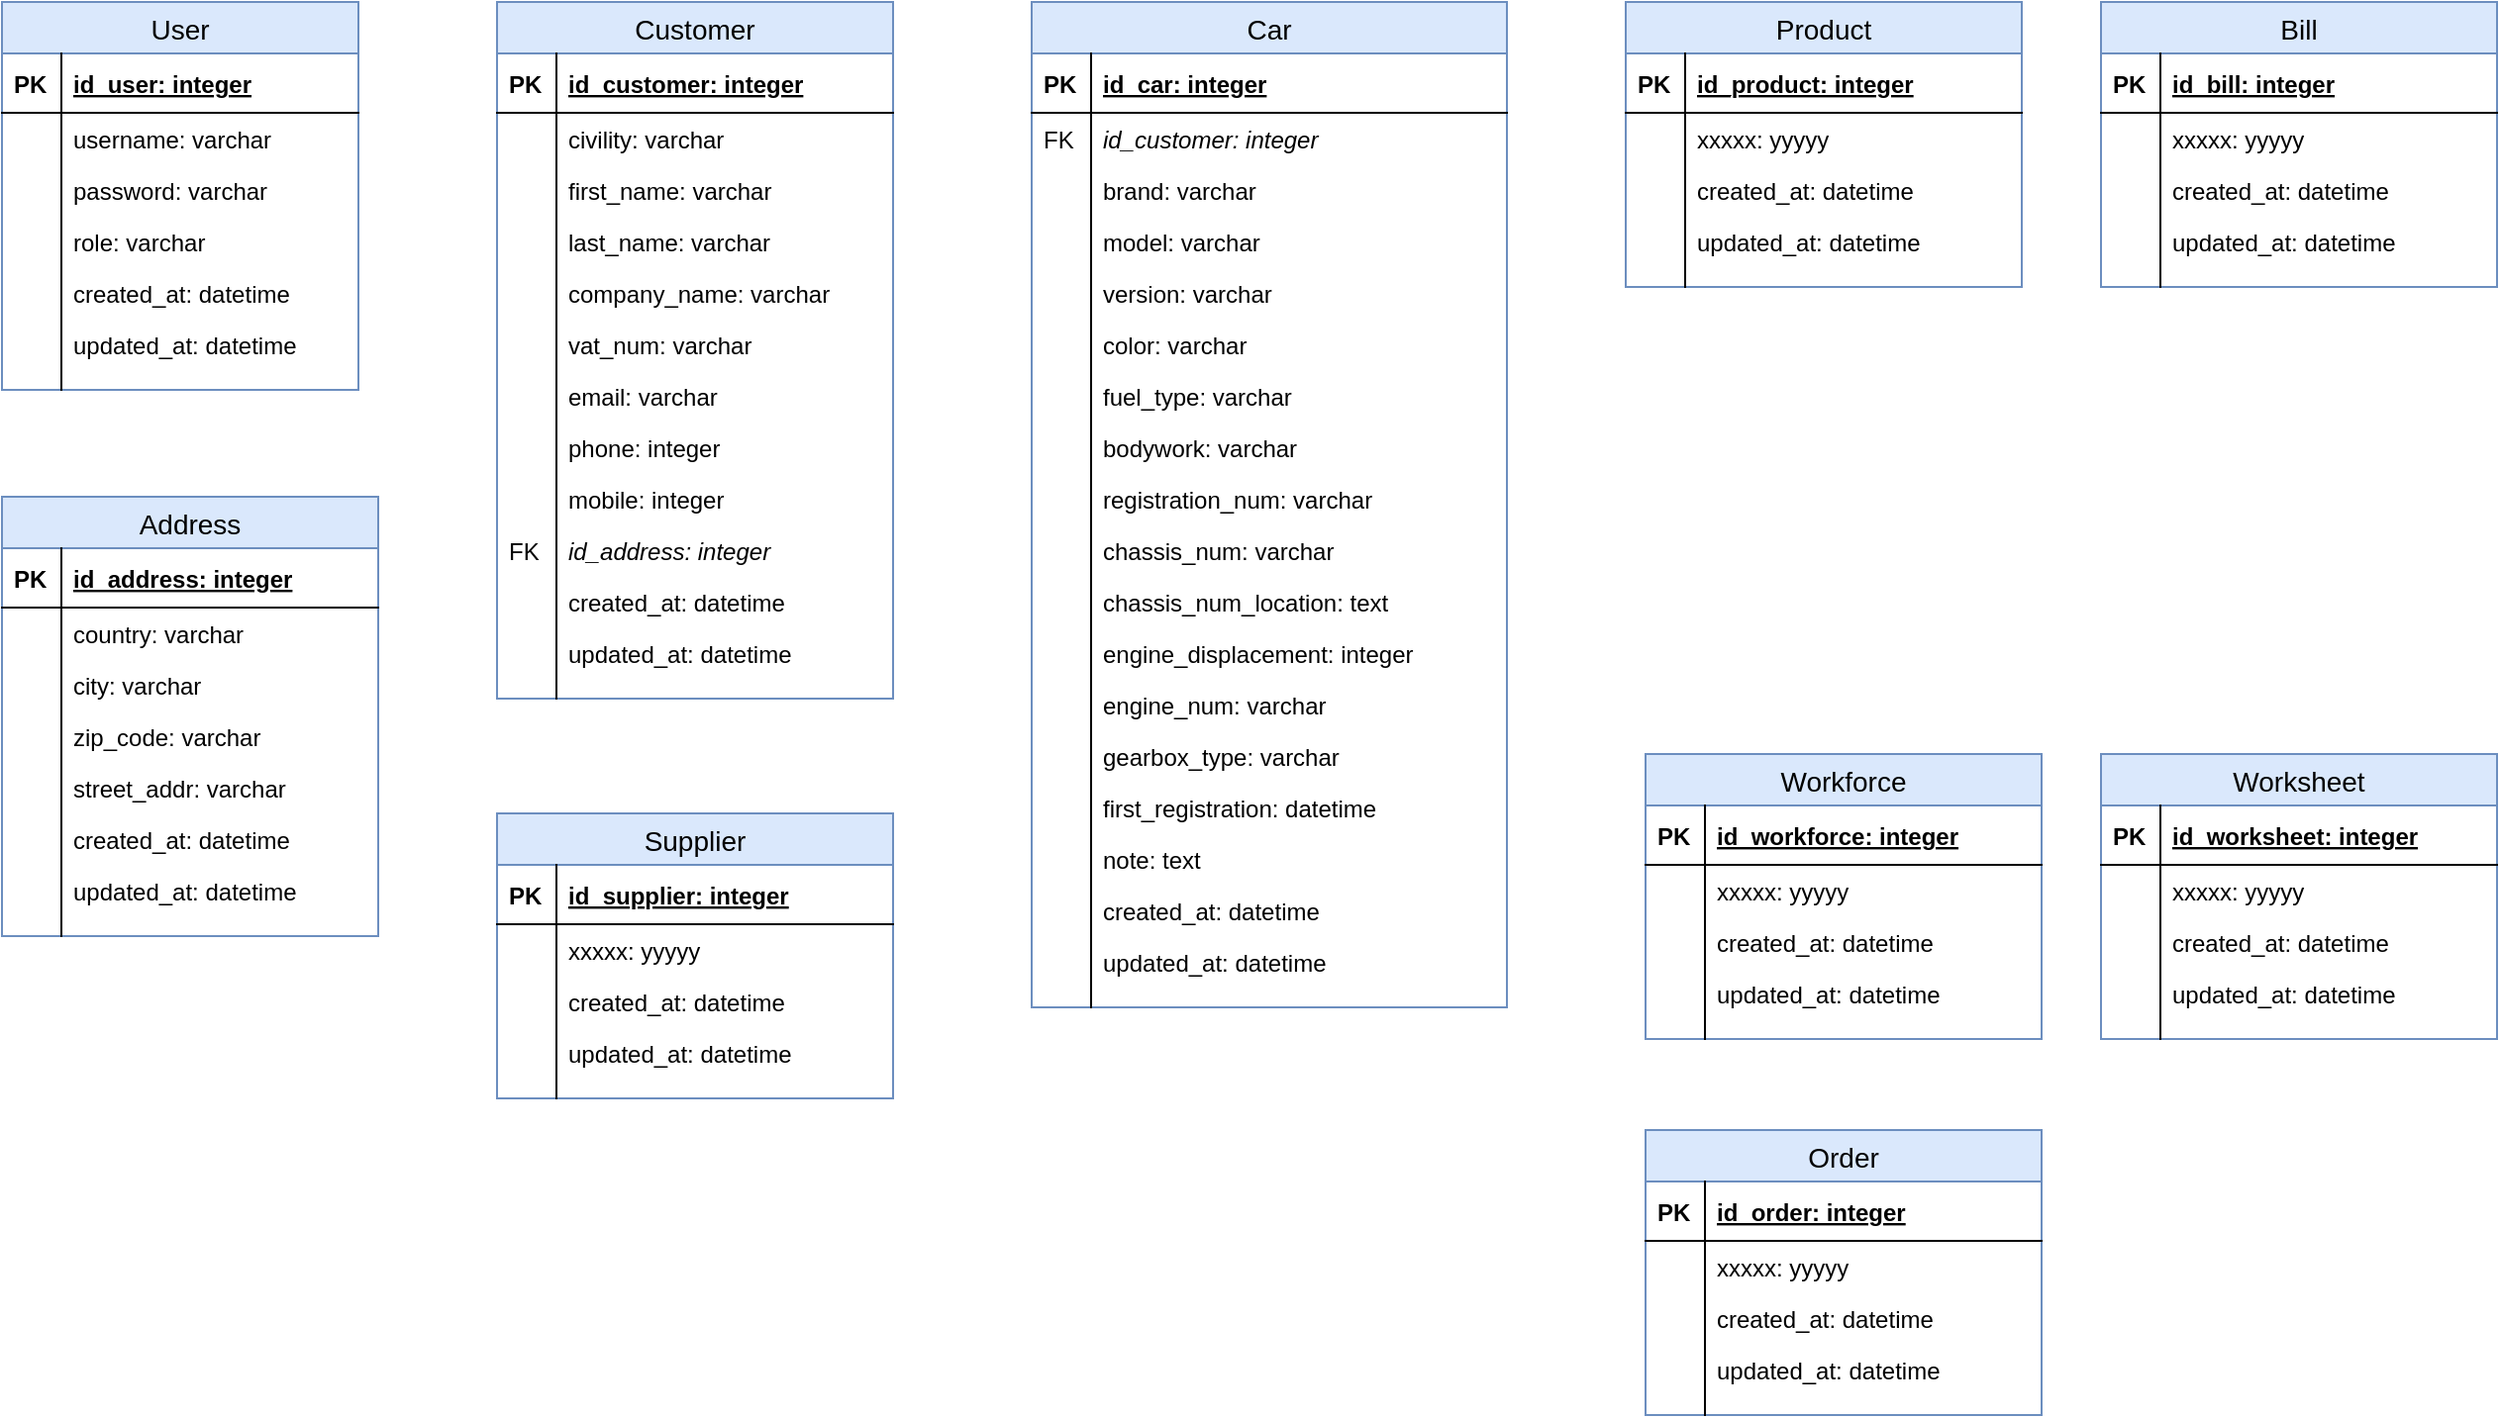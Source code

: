 <mxfile version="12.6.5" type="device"><diagram id="C5RBs43oDa-KdzZeNtuy" name="Page-1"><mxGraphModel dx="1329" dy="891" grid="1" gridSize="10" guides="1" tooltips="1" connect="1" arrows="1" fold="1" page="1" pageScale="1" pageWidth="827" pageHeight="1169" math="0" shadow="0"><root><mxCell id="WIyWlLk6GJQsqaUBKTNV-0"/><mxCell id="WIyWlLk6GJQsqaUBKTNV-1" parent="WIyWlLk6GJQsqaUBKTNV-0"/><mxCell id="vtjqNxWJ30boj7k84owY-35" value="User" style="swimlane;fontStyle=0;childLayout=stackLayout;horizontal=1;startSize=26;fillColor=#dae8fc;horizontalStack=0;resizeParent=1;resizeParentMax=0;resizeLast=0;collapsible=1;marginBottom=0;swimlaneFillColor=#ffffff;align=center;fontSize=14;html=0;strokeColor=#6c8ebf;" vertex="1" parent="WIyWlLk6GJQsqaUBKTNV-1"><mxGeometry x="30" y="40" width="180" height="196" as="geometry"/></mxCell><mxCell id="vtjqNxWJ30boj7k84owY-36" value="id_user: integer" style="shape=partialRectangle;top=0;left=0;right=0;bottom=1;align=left;verticalAlign=middle;fillColor=none;spacingLeft=34;spacingRight=4;overflow=hidden;rotatable=0;points=[[0,0.5],[1,0.5]];portConstraint=eastwest;dropTarget=0;fontStyle=5;fontSize=12;" vertex="1" parent="vtjqNxWJ30boj7k84owY-35"><mxGeometry y="26" width="180" height="30" as="geometry"/></mxCell><mxCell id="vtjqNxWJ30boj7k84owY-37" value="PK" style="shape=partialRectangle;top=0;left=0;bottom=0;fillColor=none;align=left;verticalAlign=middle;spacingLeft=4;spacingRight=4;overflow=hidden;rotatable=0;points=[];portConstraint=eastwest;part=1;fontSize=12;fontStyle=1" vertex="1" connectable="0" parent="vtjqNxWJ30boj7k84owY-36"><mxGeometry width="30" height="30" as="geometry"/></mxCell><mxCell id="vtjqNxWJ30boj7k84owY-38" value="username: varchar" style="shape=partialRectangle;top=0;left=0;right=0;bottom=0;align=left;verticalAlign=top;fillColor=none;spacingLeft=34;spacingRight=4;overflow=hidden;rotatable=0;points=[[0,0.5],[1,0.5]];portConstraint=eastwest;dropTarget=0;fontSize=12;" vertex="1" parent="vtjqNxWJ30boj7k84owY-35"><mxGeometry y="56" width="180" height="26" as="geometry"/></mxCell><mxCell id="vtjqNxWJ30boj7k84owY-39" value="" style="shape=partialRectangle;top=0;left=0;bottom=0;fillColor=none;align=left;verticalAlign=top;spacingLeft=4;spacingRight=4;overflow=hidden;rotatable=0;points=[];portConstraint=eastwest;part=1;fontSize=12;" vertex="1" connectable="0" parent="vtjqNxWJ30boj7k84owY-38"><mxGeometry width="30" height="26" as="geometry"/></mxCell><mxCell id="vtjqNxWJ30boj7k84owY-40" value="password: varchar" style="shape=partialRectangle;top=0;left=0;right=0;bottom=0;align=left;verticalAlign=top;fillColor=none;spacingLeft=34;spacingRight=4;overflow=hidden;rotatable=0;points=[[0,0.5],[1,0.5]];portConstraint=eastwest;dropTarget=0;fontSize=12;" vertex="1" parent="vtjqNxWJ30boj7k84owY-35"><mxGeometry y="82" width="180" height="26" as="geometry"/></mxCell><mxCell id="vtjqNxWJ30boj7k84owY-41" value="" style="shape=partialRectangle;top=0;left=0;bottom=0;fillColor=none;align=left;verticalAlign=top;spacingLeft=4;spacingRight=4;overflow=hidden;rotatable=0;points=[];portConstraint=eastwest;part=1;fontSize=12;" vertex="1" connectable="0" parent="vtjqNxWJ30boj7k84owY-40"><mxGeometry width="30" height="26" as="geometry"/></mxCell><mxCell id="vtjqNxWJ30boj7k84owY-69" value="role: varchar" style="shape=partialRectangle;top=0;left=0;right=0;bottom=0;align=left;verticalAlign=top;fillColor=none;spacingLeft=34;spacingRight=4;overflow=hidden;rotatable=0;points=[[0,0.5],[1,0.5]];portConstraint=eastwest;dropTarget=0;fontSize=12;" vertex="1" parent="vtjqNxWJ30boj7k84owY-35"><mxGeometry y="108" width="180" height="26" as="geometry"/></mxCell><mxCell id="vtjqNxWJ30boj7k84owY-70" value="" style="shape=partialRectangle;top=0;left=0;bottom=0;fillColor=none;align=left;verticalAlign=top;spacingLeft=4;spacingRight=4;overflow=hidden;rotatable=0;points=[];portConstraint=eastwest;part=1;fontSize=12;" vertex="1" connectable="0" parent="vtjqNxWJ30boj7k84owY-69"><mxGeometry width="30" height="26" as="geometry"/></mxCell><mxCell id="vtjqNxWJ30boj7k84owY-65" value="created_at: datetime" style="shape=partialRectangle;top=0;left=0;right=0;bottom=0;align=left;verticalAlign=top;fillColor=none;spacingLeft=34;spacingRight=4;overflow=hidden;rotatable=0;points=[[0,0.5],[1,0.5]];portConstraint=eastwest;dropTarget=0;fontSize=12;" vertex="1" parent="vtjqNxWJ30boj7k84owY-35"><mxGeometry y="134" width="180" height="26" as="geometry"/></mxCell><mxCell id="vtjqNxWJ30boj7k84owY-66" value="" style="shape=partialRectangle;top=0;left=0;bottom=0;fillColor=none;align=left;verticalAlign=top;spacingLeft=4;spacingRight=4;overflow=hidden;rotatable=0;points=[];portConstraint=eastwest;part=1;fontSize=12;" vertex="1" connectable="0" parent="vtjqNxWJ30boj7k84owY-65"><mxGeometry width="30" height="26" as="geometry"/></mxCell><mxCell id="vtjqNxWJ30boj7k84owY-67" value="updated_at: datetime" style="shape=partialRectangle;top=0;left=0;right=0;bottom=0;align=left;verticalAlign=top;fillColor=none;spacingLeft=34;spacingRight=4;overflow=hidden;rotatable=0;points=[[0,0.5],[1,0.5]];portConstraint=eastwest;dropTarget=0;fontSize=12;" vertex="1" parent="vtjqNxWJ30boj7k84owY-35"><mxGeometry y="160" width="180" height="26" as="geometry"/></mxCell><mxCell id="vtjqNxWJ30boj7k84owY-68" value="" style="shape=partialRectangle;top=0;left=0;bottom=0;fillColor=none;align=left;verticalAlign=top;spacingLeft=4;spacingRight=4;overflow=hidden;rotatable=0;points=[];portConstraint=eastwest;part=1;fontSize=12;" vertex="1" connectable="0" parent="vtjqNxWJ30boj7k84owY-67"><mxGeometry width="30" height="26" as="geometry"/></mxCell><mxCell id="vtjqNxWJ30boj7k84owY-44" value="" style="shape=partialRectangle;top=0;left=0;right=0;bottom=0;align=left;verticalAlign=top;fillColor=none;spacingLeft=34;spacingRight=4;overflow=hidden;rotatable=0;points=[[0,0.5],[1,0.5]];portConstraint=eastwest;dropTarget=0;fontSize=12;" vertex="1" parent="vtjqNxWJ30boj7k84owY-35"><mxGeometry y="186" width="180" height="10" as="geometry"/></mxCell><mxCell id="vtjqNxWJ30boj7k84owY-45" value="" style="shape=partialRectangle;top=0;left=0;bottom=0;fillColor=none;align=left;verticalAlign=top;spacingLeft=4;spacingRight=4;overflow=hidden;rotatable=0;points=[];portConstraint=eastwest;part=1;fontSize=12;" vertex="1" connectable="0" parent="vtjqNxWJ30boj7k84owY-44"><mxGeometry width="30" height="10" as="geometry"/></mxCell><mxCell id="vtjqNxWJ30boj7k84owY-72" value="Car" style="swimlane;fontStyle=0;childLayout=stackLayout;horizontal=1;startSize=26;fillColor=#dae8fc;horizontalStack=0;resizeParent=1;resizeParentMax=0;resizeLast=0;collapsible=1;marginBottom=0;swimlaneFillColor=#ffffff;align=center;fontSize=14;html=0;strokeColor=#6c8ebf;" vertex="1" parent="WIyWlLk6GJQsqaUBKTNV-1"><mxGeometry x="550" y="40" width="240" height="508" as="geometry"/></mxCell><mxCell id="vtjqNxWJ30boj7k84owY-73" value="id_car: integer" style="shape=partialRectangle;top=0;left=0;right=0;bottom=1;align=left;verticalAlign=middle;fillColor=none;spacingLeft=34;spacingRight=4;overflow=hidden;rotatable=0;points=[[0,0.5],[1,0.5]];portConstraint=eastwest;dropTarget=0;fontStyle=5;fontSize=12;" vertex="1" parent="vtjqNxWJ30boj7k84owY-72"><mxGeometry y="26" width="240" height="30" as="geometry"/></mxCell><mxCell id="vtjqNxWJ30boj7k84owY-74" value="PK" style="shape=partialRectangle;top=0;left=0;bottom=0;fillColor=none;align=left;verticalAlign=middle;spacingLeft=4;spacingRight=4;overflow=hidden;rotatable=0;points=[];portConstraint=eastwest;part=1;fontSize=12;fontStyle=1" vertex="1" connectable="0" parent="vtjqNxWJ30boj7k84owY-73"><mxGeometry width="30" height="30" as="geometry"/></mxCell><mxCell id="vtjqNxWJ30boj7k84owY-75" value="id_customer: integer" style="shape=partialRectangle;top=0;left=0;right=0;bottom=0;align=left;verticalAlign=top;fillColor=none;spacingLeft=34;spacingRight=4;overflow=hidden;rotatable=0;points=[[0,0.5],[1,0.5]];portConstraint=eastwest;dropTarget=0;fontSize=12;fontStyle=2" vertex="1" parent="vtjqNxWJ30boj7k84owY-72"><mxGeometry y="56" width="240" height="26" as="geometry"/></mxCell><mxCell id="vtjqNxWJ30boj7k84owY-76" value="FK" style="shape=partialRectangle;top=0;left=0;bottom=0;fillColor=none;align=left;verticalAlign=top;spacingLeft=4;spacingRight=4;overflow=hidden;rotatable=0;points=[];portConstraint=eastwest;part=1;fontSize=12;fontStyle=0" vertex="1" connectable="0" parent="vtjqNxWJ30boj7k84owY-75"><mxGeometry width="30" height="26" as="geometry"/></mxCell><mxCell id="vtjqNxWJ30boj7k84owY-79" value="brand: varchar" style="shape=partialRectangle;top=0;left=0;right=0;bottom=0;align=left;verticalAlign=top;fillColor=none;spacingLeft=34;spacingRight=4;overflow=hidden;rotatable=0;points=[[0,0.5],[1,0.5]];portConstraint=eastwest;dropTarget=0;fontSize=12;" vertex="1" parent="vtjqNxWJ30boj7k84owY-72"><mxGeometry y="82" width="240" height="26" as="geometry"/></mxCell><mxCell id="vtjqNxWJ30boj7k84owY-80" value="" style="shape=partialRectangle;top=0;left=0;bottom=0;fillColor=none;align=left;verticalAlign=top;spacingLeft=4;spacingRight=4;overflow=hidden;rotatable=0;points=[];portConstraint=eastwest;part=1;fontSize=12;" vertex="1" connectable="0" parent="vtjqNxWJ30boj7k84owY-79"><mxGeometry width="30" height="26" as="geometry"/></mxCell><mxCell id="vtjqNxWJ30boj7k84owY-103" value="model: varchar" style="shape=partialRectangle;top=0;left=0;right=0;bottom=0;align=left;verticalAlign=top;fillColor=none;spacingLeft=34;spacingRight=4;overflow=hidden;rotatable=0;points=[[0,0.5],[1,0.5]];portConstraint=eastwest;dropTarget=0;fontSize=12;" vertex="1" parent="vtjqNxWJ30boj7k84owY-72"><mxGeometry y="108" width="240" height="26" as="geometry"/></mxCell><mxCell id="vtjqNxWJ30boj7k84owY-104" value="" style="shape=partialRectangle;top=0;left=0;bottom=0;fillColor=none;align=left;verticalAlign=top;spacingLeft=4;spacingRight=4;overflow=hidden;rotatable=0;points=[];portConstraint=eastwest;part=1;fontSize=12;" vertex="1" connectable="0" parent="vtjqNxWJ30boj7k84owY-103"><mxGeometry width="30" height="26" as="geometry"/></mxCell><mxCell id="vtjqNxWJ30boj7k84owY-105" value="version: varchar" style="shape=partialRectangle;top=0;left=0;right=0;bottom=0;align=left;verticalAlign=top;fillColor=none;spacingLeft=34;spacingRight=4;overflow=hidden;rotatable=0;points=[[0,0.5],[1,0.5]];portConstraint=eastwest;dropTarget=0;fontSize=12;" vertex="1" parent="vtjqNxWJ30boj7k84owY-72"><mxGeometry y="134" width="240" height="26" as="geometry"/></mxCell><mxCell id="vtjqNxWJ30boj7k84owY-106" value="" style="shape=partialRectangle;top=0;left=0;bottom=0;fillColor=none;align=left;verticalAlign=top;spacingLeft=4;spacingRight=4;overflow=hidden;rotatable=0;points=[];portConstraint=eastwest;part=1;fontSize=12;" vertex="1" connectable="0" parent="vtjqNxWJ30boj7k84owY-105"><mxGeometry width="30" height="26" as="geometry"/></mxCell><mxCell id="vtjqNxWJ30boj7k84owY-113" value="color: varchar" style="shape=partialRectangle;top=0;left=0;right=0;bottom=0;align=left;verticalAlign=top;fillColor=none;spacingLeft=34;spacingRight=4;overflow=hidden;rotatable=0;points=[[0,0.5],[1,0.5]];portConstraint=eastwest;dropTarget=0;fontSize=12;" vertex="1" parent="vtjqNxWJ30boj7k84owY-72"><mxGeometry y="160" width="240" height="26" as="geometry"/></mxCell><mxCell id="vtjqNxWJ30boj7k84owY-114" value="" style="shape=partialRectangle;top=0;left=0;bottom=0;fillColor=none;align=left;verticalAlign=top;spacingLeft=4;spacingRight=4;overflow=hidden;rotatable=0;points=[];portConstraint=eastwest;part=1;fontSize=12;" vertex="1" connectable="0" parent="vtjqNxWJ30boj7k84owY-113"><mxGeometry width="30" height="26" as="geometry"/></mxCell><mxCell id="vtjqNxWJ30boj7k84owY-107" value="fuel_type: varchar&#10;" style="shape=partialRectangle;top=0;left=0;right=0;bottom=0;align=left;verticalAlign=top;fillColor=none;spacingLeft=34;spacingRight=4;overflow=hidden;rotatable=0;points=[[0,0.5],[1,0.5]];portConstraint=eastwest;dropTarget=0;fontSize=12;" vertex="1" parent="vtjqNxWJ30boj7k84owY-72"><mxGeometry y="186" width="240" height="26" as="geometry"/></mxCell><mxCell id="vtjqNxWJ30boj7k84owY-108" value="" style="shape=partialRectangle;top=0;left=0;bottom=0;fillColor=none;align=left;verticalAlign=top;spacingLeft=4;spacingRight=4;overflow=hidden;rotatable=0;points=[];portConstraint=eastwest;part=1;fontSize=12;" vertex="1" connectable="0" parent="vtjqNxWJ30boj7k84owY-107"><mxGeometry width="30" height="26" as="geometry"/></mxCell><mxCell id="vtjqNxWJ30boj7k84owY-109" value="bodywork: varchar&#10;" style="shape=partialRectangle;top=0;left=0;right=0;bottom=0;align=left;verticalAlign=top;fillColor=none;spacingLeft=34;spacingRight=4;overflow=hidden;rotatable=0;points=[[0,0.5],[1,0.5]];portConstraint=eastwest;dropTarget=0;fontSize=12;" vertex="1" parent="vtjqNxWJ30boj7k84owY-72"><mxGeometry y="212" width="240" height="26" as="geometry"/></mxCell><mxCell id="vtjqNxWJ30boj7k84owY-110" value="" style="shape=partialRectangle;top=0;left=0;bottom=0;fillColor=none;align=left;verticalAlign=top;spacingLeft=4;spacingRight=4;overflow=hidden;rotatable=0;points=[];portConstraint=eastwest;part=1;fontSize=12;" vertex="1" connectable="0" parent="vtjqNxWJ30boj7k84owY-109"><mxGeometry width="30" height="26" as="geometry"/></mxCell><mxCell id="vtjqNxWJ30boj7k84owY-77" value="registration_num: varchar" style="shape=partialRectangle;top=0;left=0;right=0;bottom=0;align=left;verticalAlign=top;fillColor=none;spacingLeft=34;spacingRight=4;overflow=hidden;rotatable=0;points=[[0,0.5],[1,0.5]];portConstraint=eastwest;dropTarget=0;fontSize=12;" vertex="1" parent="vtjqNxWJ30boj7k84owY-72"><mxGeometry y="238" width="240" height="26" as="geometry"/></mxCell><mxCell id="vtjqNxWJ30boj7k84owY-78" value="" style="shape=partialRectangle;top=0;left=0;bottom=0;fillColor=none;align=left;verticalAlign=top;spacingLeft=4;spacingRight=4;overflow=hidden;rotatable=0;points=[];portConstraint=eastwest;part=1;fontSize=12;" vertex="1" connectable="0" parent="vtjqNxWJ30boj7k84owY-77"><mxGeometry width="30" height="26" as="geometry"/></mxCell><mxCell id="vtjqNxWJ30boj7k84owY-111" value="chassis_num: varchar" style="shape=partialRectangle;top=0;left=0;right=0;bottom=0;align=left;verticalAlign=top;fillColor=none;spacingLeft=34;spacingRight=4;overflow=hidden;rotatable=0;points=[[0,0.5],[1,0.5]];portConstraint=eastwest;dropTarget=0;fontSize=12;" vertex="1" parent="vtjqNxWJ30boj7k84owY-72"><mxGeometry y="264" width="240" height="26" as="geometry"/></mxCell><mxCell id="vtjqNxWJ30boj7k84owY-112" value="" style="shape=partialRectangle;top=0;left=0;bottom=0;fillColor=none;align=left;verticalAlign=top;spacingLeft=4;spacingRight=4;overflow=hidden;rotatable=0;points=[];portConstraint=eastwest;part=1;fontSize=12;" vertex="1" connectable="0" parent="vtjqNxWJ30boj7k84owY-111"><mxGeometry width="30" height="26" as="geometry"/></mxCell><mxCell id="vtjqNxWJ30boj7k84owY-115" value="chassis_num_location: text&#10;" style="shape=partialRectangle;top=0;left=0;right=0;bottom=0;align=left;verticalAlign=top;fillColor=none;spacingLeft=34;spacingRight=4;overflow=hidden;rotatable=0;points=[[0,0.5],[1,0.5]];portConstraint=eastwest;dropTarget=0;fontSize=12;" vertex="1" parent="vtjqNxWJ30boj7k84owY-72"><mxGeometry y="290" width="240" height="26" as="geometry"/></mxCell><mxCell id="vtjqNxWJ30boj7k84owY-116" value="" style="shape=partialRectangle;top=0;left=0;bottom=0;fillColor=none;align=left;verticalAlign=top;spacingLeft=4;spacingRight=4;overflow=hidden;rotatable=0;points=[];portConstraint=eastwest;part=1;fontSize=12;" vertex="1" connectable="0" parent="vtjqNxWJ30boj7k84owY-115"><mxGeometry width="30" height="26" as="geometry"/></mxCell><mxCell id="vtjqNxWJ30boj7k84owY-119" value="engine_displacement: integer&#10;" style="shape=partialRectangle;top=0;left=0;right=0;bottom=0;align=left;verticalAlign=top;fillColor=none;spacingLeft=34;spacingRight=4;overflow=hidden;rotatable=0;points=[[0,0.5],[1,0.5]];portConstraint=eastwest;dropTarget=0;fontSize=12;" vertex="1" parent="vtjqNxWJ30boj7k84owY-72"><mxGeometry y="316" width="240" height="26" as="geometry"/></mxCell><mxCell id="vtjqNxWJ30boj7k84owY-120" value="" style="shape=partialRectangle;top=0;left=0;bottom=0;fillColor=none;align=left;verticalAlign=top;spacingLeft=4;spacingRight=4;overflow=hidden;rotatable=0;points=[];portConstraint=eastwest;part=1;fontSize=12;" vertex="1" connectable="0" parent="vtjqNxWJ30boj7k84owY-119"><mxGeometry width="30" height="26" as="geometry"/></mxCell><mxCell id="vtjqNxWJ30boj7k84owY-117" value="engine_num: varchar&#10;" style="shape=partialRectangle;top=0;left=0;right=0;bottom=0;align=left;verticalAlign=top;fillColor=none;spacingLeft=34;spacingRight=4;overflow=hidden;rotatable=0;points=[[0,0.5],[1,0.5]];portConstraint=eastwest;dropTarget=0;fontSize=12;" vertex="1" parent="vtjqNxWJ30boj7k84owY-72"><mxGeometry y="342" width="240" height="26" as="geometry"/></mxCell><mxCell id="vtjqNxWJ30boj7k84owY-118" value="" style="shape=partialRectangle;top=0;left=0;bottom=0;fillColor=none;align=left;verticalAlign=top;spacingLeft=4;spacingRight=4;overflow=hidden;rotatable=0;points=[];portConstraint=eastwest;part=1;fontSize=12;" vertex="1" connectable="0" parent="vtjqNxWJ30boj7k84owY-117"><mxGeometry width="30" height="26" as="geometry"/></mxCell><mxCell id="vtjqNxWJ30boj7k84owY-123" value="gearbox_type: varchar&#10;" style="shape=partialRectangle;top=0;left=0;right=0;bottom=0;align=left;verticalAlign=top;fillColor=none;spacingLeft=34;spacingRight=4;overflow=hidden;rotatable=0;points=[[0,0.5],[1,0.5]];portConstraint=eastwest;dropTarget=0;fontSize=12;" vertex="1" parent="vtjqNxWJ30boj7k84owY-72"><mxGeometry y="368" width="240" height="26" as="geometry"/></mxCell><mxCell id="vtjqNxWJ30boj7k84owY-124" value="" style="shape=partialRectangle;top=0;left=0;bottom=0;fillColor=none;align=left;verticalAlign=top;spacingLeft=4;spacingRight=4;overflow=hidden;rotatable=0;points=[];portConstraint=eastwest;part=1;fontSize=12;" vertex="1" connectable="0" parent="vtjqNxWJ30boj7k84owY-123"><mxGeometry width="30" height="26" as="geometry"/></mxCell><mxCell id="vtjqNxWJ30boj7k84owY-121" value="first_registration: datetime" style="shape=partialRectangle;top=0;left=0;right=0;bottom=0;align=left;verticalAlign=top;fillColor=none;spacingLeft=34;spacingRight=4;overflow=hidden;rotatable=0;points=[[0,0.5],[1,0.5]];portConstraint=eastwest;dropTarget=0;fontSize=12;" vertex="1" parent="vtjqNxWJ30boj7k84owY-72"><mxGeometry y="394" width="240" height="26" as="geometry"/></mxCell><mxCell id="vtjqNxWJ30boj7k84owY-122" value="" style="shape=partialRectangle;top=0;left=0;bottom=0;fillColor=none;align=left;verticalAlign=top;spacingLeft=4;spacingRight=4;overflow=hidden;rotatable=0;points=[];portConstraint=eastwest;part=1;fontSize=12;" vertex="1" connectable="0" parent="vtjqNxWJ30boj7k84owY-121"><mxGeometry width="30" height="26" as="geometry"/></mxCell><mxCell id="vtjqNxWJ30boj7k84owY-125" value="note: text" style="shape=partialRectangle;top=0;left=0;right=0;bottom=0;align=left;verticalAlign=top;fillColor=none;spacingLeft=34;spacingRight=4;overflow=hidden;rotatable=0;points=[[0,0.5],[1,0.5]];portConstraint=eastwest;dropTarget=0;fontSize=12;" vertex="1" parent="vtjqNxWJ30boj7k84owY-72"><mxGeometry y="420" width="240" height="26" as="geometry"/></mxCell><mxCell id="vtjqNxWJ30boj7k84owY-126" value="" style="shape=partialRectangle;top=0;left=0;bottom=0;fillColor=none;align=left;verticalAlign=top;spacingLeft=4;spacingRight=4;overflow=hidden;rotatable=0;points=[];portConstraint=eastwest;part=1;fontSize=12;" vertex="1" connectable="0" parent="vtjqNxWJ30boj7k84owY-125"><mxGeometry width="30" height="26" as="geometry"/></mxCell><mxCell id="vtjqNxWJ30boj7k84owY-81" value="created_at: datetime" style="shape=partialRectangle;top=0;left=0;right=0;bottom=0;align=left;verticalAlign=top;fillColor=none;spacingLeft=34;spacingRight=4;overflow=hidden;rotatable=0;points=[[0,0.5],[1,0.5]];portConstraint=eastwest;dropTarget=0;fontSize=12;" vertex="1" parent="vtjqNxWJ30boj7k84owY-72"><mxGeometry y="446" width="240" height="26" as="geometry"/></mxCell><mxCell id="vtjqNxWJ30boj7k84owY-82" value="" style="shape=partialRectangle;top=0;left=0;bottom=0;fillColor=none;align=left;verticalAlign=top;spacingLeft=4;spacingRight=4;overflow=hidden;rotatable=0;points=[];portConstraint=eastwest;part=1;fontSize=12;" vertex="1" connectable="0" parent="vtjqNxWJ30boj7k84owY-81"><mxGeometry width="30" height="26" as="geometry"/></mxCell><mxCell id="vtjqNxWJ30boj7k84owY-83" value="updated_at: datetime" style="shape=partialRectangle;top=0;left=0;right=0;bottom=0;align=left;verticalAlign=top;fillColor=none;spacingLeft=34;spacingRight=4;overflow=hidden;rotatable=0;points=[[0,0.5],[1,0.5]];portConstraint=eastwest;dropTarget=0;fontSize=12;" vertex="1" parent="vtjqNxWJ30boj7k84owY-72"><mxGeometry y="472" width="240" height="26" as="geometry"/></mxCell><mxCell id="vtjqNxWJ30boj7k84owY-84" value="" style="shape=partialRectangle;top=0;left=0;bottom=0;fillColor=none;align=left;verticalAlign=top;spacingLeft=4;spacingRight=4;overflow=hidden;rotatable=0;points=[];portConstraint=eastwest;part=1;fontSize=12;" vertex="1" connectable="0" parent="vtjqNxWJ30boj7k84owY-83"><mxGeometry width="30" height="26" as="geometry"/></mxCell><mxCell id="vtjqNxWJ30boj7k84owY-85" value="" style="shape=partialRectangle;top=0;left=0;right=0;bottom=0;align=left;verticalAlign=top;fillColor=none;spacingLeft=34;spacingRight=4;overflow=hidden;rotatable=0;points=[[0,0.5],[1,0.5]];portConstraint=eastwest;dropTarget=0;fontSize=12;" vertex="1" parent="vtjqNxWJ30boj7k84owY-72"><mxGeometry y="498" width="240" height="10" as="geometry"/></mxCell><mxCell id="vtjqNxWJ30boj7k84owY-86" value="" style="shape=partialRectangle;top=0;left=0;bottom=0;fillColor=none;align=left;verticalAlign=top;spacingLeft=4;spacingRight=4;overflow=hidden;rotatable=0;points=[];portConstraint=eastwest;part=1;fontSize=12;" vertex="1" connectable="0" parent="vtjqNxWJ30boj7k84owY-85"><mxGeometry width="30" height="10" as="geometry"/></mxCell><mxCell id="vtjqNxWJ30boj7k84owY-127" value="Customer" style="swimlane;fontStyle=0;childLayout=stackLayout;horizontal=1;startSize=26;fillColor=#dae8fc;horizontalStack=0;resizeParent=1;resizeParentMax=0;resizeLast=0;collapsible=1;marginBottom=0;swimlaneFillColor=#ffffff;align=center;fontSize=14;html=0;strokeColor=#6c8ebf;" vertex="1" parent="WIyWlLk6GJQsqaUBKTNV-1"><mxGeometry x="280" y="40" width="200" height="352" as="geometry"/></mxCell><mxCell id="vtjqNxWJ30boj7k84owY-128" value="id_customer: integer" style="shape=partialRectangle;top=0;left=0;right=0;bottom=1;align=left;verticalAlign=middle;fillColor=none;spacingLeft=34;spacingRight=4;overflow=hidden;rotatable=0;points=[[0,0.5],[1,0.5]];portConstraint=eastwest;dropTarget=0;fontStyle=5;fontSize=12;" vertex="1" parent="vtjqNxWJ30boj7k84owY-127"><mxGeometry y="26" width="200" height="30" as="geometry"/></mxCell><mxCell id="vtjqNxWJ30boj7k84owY-129" value="PK" style="shape=partialRectangle;top=0;left=0;bottom=0;fillColor=none;align=left;verticalAlign=middle;spacingLeft=4;spacingRight=4;overflow=hidden;rotatable=0;points=[];portConstraint=eastwest;part=1;fontSize=12;fontStyle=1" vertex="1" connectable="0" parent="vtjqNxWJ30boj7k84owY-128"><mxGeometry width="30" height="30" as="geometry"/></mxCell><mxCell id="vtjqNxWJ30boj7k84owY-132" value="civility: varchar" style="shape=partialRectangle;top=0;left=0;right=0;bottom=0;align=left;verticalAlign=top;fillColor=none;spacingLeft=34;spacingRight=4;overflow=hidden;rotatable=0;points=[[0,0.5],[1,0.5]];portConstraint=eastwest;dropTarget=0;fontSize=12;" vertex="1" parent="vtjqNxWJ30boj7k84owY-127"><mxGeometry y="56" width="200" height="26" as="geometry"/></mxCell><mxCell id="vtjqNxWJ30boj7k84owY-133" value="" style="shape=partialRectangle;top=0;left=0;bottom=0;fillColor=none;align=left;verticalAlign=top;spacingLeft=4;spacingRight=4;overflow=hidden;rotatable=0;points=[];portConstraint=eastwest;part=1;fontSize=12;" vertex="1" connectable="0" parent="vtjqNxWJ30boj7k84owY-132"><mxGeometry width="30" height="26" as="geometry"/></mxCell><mxCell id="vtjqNxWJ30boj7k84owY-136" value="first_name: varchar" style="shape=partialRectangle;top=0;left=0;right=0;bottom=0;align=left;verticalAlign=top;fillColor=none;spacingLeft=34;spacingRight=4;overflow=hidden;rotatable=0;points=[[0,0.5],[1,0.5]];portConstraint=eastwest;dropTarget=0;fontSize=12;" vertex="1" parent="vtjqNxWJ30boj7k84owY-127"><mxGeometry y="82" width="200" height="26" as="geometry"/></mxCell><mxCell id="vtjqNxWJ30boj7k84owY-137" value="" style="shape=partialRectangle;top=0;left=0;bottom=0;fillColor=none;align=left;verticalAlign=top;spacingLeft=4;spacingRight=4;overflow=hidden;rotatable=0;points=[];portConstraint=eastwest;part=1;fontSize=12;" vertex="1" connectable="0" parent="vtjqNxWJ30boj7k84owY-136"><mxGeometry width="30" height="26" as="geometry"/></mxCell><mxCell id="vtjqNxWJ30boj7k84owY-168" value="last_name: varchar" style="shape=partialRectangle;top=0;left=0;right=0;bottom=0;align=left;verticalAlign=top;fillColor=none;spacingLeft=34;spacingRight=4;overflow=hidden;rotatable=0;points=[[0,0.5],[1,0.5]];portConstraint=eastwest;dropTarget=0;fontSize=12;" vertex="1" parent="vtjqNxWJ30boj7k84owY-127"><mxGeometry y="108" width="200" height="26" as="geometry"/></mxCell><mxCell id="vtjqNxWJ30boj7k84owY-169" value="" style="shape=partialRectangle;top=0;left=0;bottom=0;fillColor=none;align=left;verticalAlign=top;spacingLeft=4;spacingRight=4;overflow=hidden;rotatable=0;points=[];portConstraint=eastwest;part=1;fontSize=12;" vertex="1" connectable="0" parent="vtjqNxWJ30boj7k84owY-168"><mxGeometry width="30" height="26" as="geometry"/></mxCell><mxCell id="vtjqNxWJ30boj7k84owY-170" value="company_name: varchar" style="shape=partialRectangle;top=0;left=0;right=0;bottom=0;align=left;verticalAlign=top;fillColor=none;spacingLeft=34;spacingRight=4;overflow=hidden;rotatable=0;points=[[0,0.5],[1,0.5]];portConstraint=eastwest;dropTarget=0;fontSize=12;" vertex="1" parent="vtjqNxWJ30boj7k84owY-127"><mxGeometry y="134" width="200" height="26" as="geometry"/></mxCell><mxCell id="vtjqNxWJ30boj7k84owY-171" value="" style="shape=partialRectangle;top=0;left=0;bottom=0;fillColor=none;align=left;verticalAlign=top;spacingLeft=4;spacingRight=4;overflow=hidden;rotatable=0;points=[];portConstraint=eastwest;part=1;fontSize=12;" vertex="1" connectable="0" parent="vtjqNxWJ30boj7k84owY-170"><mxGeometry width="30" height="26" as="geometry"/></mxCell><mxCell id="vtjqNxWJ30boj7k84owY-166" value="vat_num: varchar" style="shape=partialRectangle;top=0;left=0;right=0;bottom=0;align=left;verticalAlign=top;fillColor=none;spacingLeft=34;spacingRight=4;overflow=hidden;rotatable=0;points=[[0,0.5],[1,0.5]];portConstraint=eastwest;dropTarget=0;fontSize=12;" vertex="1" parent="vtjqNxWJ30boj7k84owY-127"><mxGeometry y="160" width="200" height="26" as="geometry"/></mxCell><mxCell id="vtjqNxWJ30boj7k84owY-167" value="" style="shape=partialRectangle;top=0;left=0;bottom=0;fillColor=none;align=left;verticalAlign=top;spacingLeft=4;spacingRight=4;overflow=hidden;rotatable=0;points=[];portConstraint=eastwest;part=1;fontSize=12;" vertex="1" connectable="0" parent="vtjqNxWJ30boj7k84owY-166"><mxGeometry width="30" height="26" as="geometry"/></mxCell><mxCell id="vtjqNxWJ30boj7k84owY-172" value="email: varchar" style="shape=partialRectangle;top=0;left=0;right=0;bottom=0;align=left;verticalAlign=top;fillColor=none;spacingLeft=34;spacingRight=4;overflow=hidden;rotatable=0;points=[[0,0.5],[1,0.5]];portConstraint=eastwest;dropTarget=0;fontSize=12;" vertex="1" parent="vtjqNxWJ30boj7k84owY-127"><mxGeometry y="186" width="200" height="26" as="geometry"/></mxCell><mxCell id="vtjqNxWJ30boj7k84owY-173" value="" style="shape=partialRectangle;top=0;left=0;bottom=0;fillColor=none;align=left;verticalAlign=top;spacingLeft=4;spacingRight=4;overflow=hidden;rotatable=0;points=[];portConstraint=eastwest;part=1;fontSize=12;" vertex="1" connectable="0" parent="vtjqNxWJ30boj7k84owY-172"><mxGeometry width="30" height="26" as="geometry"/></mxCell><mxCell id="vtjqNxWJ30boj7k84owY-174" value="phone: integer" style="shape=partialRectangle;top=0;left=0;right=0;bottom=0;align=left;verticalAlign=top;fillColor=none;spacingLeft=34;spacingRight=4;overflow=hidden;rotatable=0;points=[[0,0.5],[1,0.5]];portConstraint=eastwest;dropTarget=0;fontSize=12;" vertex="1" parent="vtjqNxWJ30boj7k84owY-127"><mxGeometry y="212" width="200" height="26" as="geometry"/></mxCell><mxCell id="vtjqNxWJ30boj7k84owY-175" value="" style="shape=partialRectangle;top=0;left=0;bottom=0;fillColor=none;align=left;verticalAlign=top;spacingLeft=4;spacingRight=4;overflow=hidden;rotatable=0;points=[];portConstraint=eastwest;part=1;fontSize=12;" vertex="1" connectable="0" parent="vtjqNxWJ30boj7k84owY-174"><mxGeometry width="30" height="26" as="geometry"/></mxCell><mxCell id="vtjqNxWJ30boj7k84owY-176" value="mobile: integer" style="shape=partialRectangle;top=0;left=0;right=0;bottom=0;align=left;verticalAlign=top;fillColor=none;spacingLeft=34;spacingRight=4;overflow=hidden;rotatable=0;points=[[0,0.5],[1,0.5]];portConstraint=eastwest;dropTarget=0;fontSize=12;" vertex="1" parent="vtjqNxWJ30boj7k84owY-127"><mxGeometry y="238" width="200" height="26" as="geometry"/></mxCell><mxCell id="vtjqNxWJ30boj7k84owY-177" value="" style="shape=partialRectangle;top=0;left=0;bottom=0;fillColor=none;align=left;verticalAlign=top;spacingLeft=4;spacingRight=4;overflow=hidden;rotatable=0;points=[];portConstraint=eastwest;part=1;fontSize=12;" vertex="1" connectable="0" parent="vtjqNxWJ30boj7k84owY-176"><mxGeometry width="30" height="26" as="geometry"/></mxCell><mxCell id="vtjqNxWJ30boj7k84owY-211" value="id_address: integer" style="shape=partialRectangle;top=0;left=0;right=0;bottom=0;align=left;verticalAlign=top;fillColor=none;spacingLeft=34;spacingRight=4;overflow=hidden;rotatable=0;points=[[0,0.5],[1,0.5]];portConstraint=eastwest;dropTarget=0;fontSize=12;fontStyle=2" vertex="1" parent="vtjqNxWJ30boj7k84owY-127"><mxGeometry y="264" width="200" height="26" as="geometry"/></mxCell><mxCell id="vtjqNxWJ30boj7k84owY-212" value="FK" style="shape=partialRectangle;top=0;left=0;bottom=0;fillColor=none;align=left;verticalAlign=top;spacingLeft=4;spacingRight=4;overflow=hidden;rotatable=0;points=[];portConstraint=eastwest;part=1;fontSize=12;" vertex="1" connectable="0" parent="vtjqNxWJ30boj7k84owY-211"><mxGeometry width="30" height="26" as="geometry"/></mxCell><mxCell id="vtjqNxWJ30boj7k84owY-160" value="created_at: datetime" style="shape=partialRectangle;top=0;left=0;right=0;bottom=0;align=left;verticalAlign=top;fillColor=none;spacingLeft=34;spacingRight=4;overflow=hidden;rotatable=0;points=[[0,0.5],[1,0.5]];portConstraint=eastwest;dropTarget=0;fontSize=12;" vertex="1" parent="vtjqNxWJ30boj7k84owY-127"><mxGeometry y="290" width="200" height="26" as="geometry"/></mxCell><mxCell id="vtjqNxWJ30boj7k84owY-161" value="" style="shape=partialRectangle;top=0;left=0;bottom=0;fillColor=none;align=left;verticalAlign=top;spacingLeft=4;spacingRight=4;overflow=hidden;rotatable=0;points=[];portConstraint=eastwest;part=1;fontSize=12;" vertex="1" connectable="0" parent="vtjqNxWJ30boj7k84owY-160"><mxGeometry width="30" height="26" as="geometry"/></mxCell><mxCell id="vtjqNxWJ30boj7k84owY-162" value="updated_at: datetime" style="shape=partialRectangle;top=0;left=0;right=0;bottom=0;align=left;verticalAlign=top;fillColor=none;spacingLeft=34;spacingRight=4;overflow=hidden;rotatable=0;points=[[0,0.5],[1,0.5]];portConstraint=eastwest;dropTarget=0;fontSize=12;" vertex="1" parent="vtjqNxWJ30boj7k84owY-127"><mxGeometry y="316" width="200" height="26" as="geometry"/></mxCell><mxCell id="vtjqNxWJ30boj7k84owY-163" value="" style="shape=partialRectangle;top=0;left=0;bottom=0;fillColor=none;align=left;verticalAlign=top;spacingLeft=4;spacingRight=4;overflow=hidden;rotatable=0;points=[];portConstraint=eastwest;part=1;fontSize=12;" vertex="1" connectable="0" parent="vtjqNxWJ30boj7k84owY-162"><mxGeometry width="30" height="26" as="geometry"/></mxCell><mxCell id="vtjqNxWJ30boj7k84owY-164" value="" style="shape=partialRectangle;top=0;left=0;right=0;bottom=0;align=left;verticalAlign=top;fillColor=none;spacingLeft=34;spacingRight=4;overflow=hidden;rotatable=0;points=[[0,0.5],[1,0.5]];portConstraint=eastwest;dropTarget=0;fontSize=12;" vertex="1" parent="vtjqNxWJ30boj7k84owY-127"><mxGeometry y="342" width="200" height="10" as="geometry"/></mxCell><mxCell id="vtjqNxWJ30boj7k84owY-165" value="" style="shape=partialRectangle;top=0;left=0;bottom=0;fillColor=none;align=left;verticalAlign=top;spacingLeft=4;spacingRight=4;overflow=hidden;rotatable=0;points=[];portConstraint=eastwest;part=1;fontSize=12;" vertex="1" connectable="0" parent="vtjqNxWJ30boj7k84owY-164"><mxGeometry width="30" height="10" as="geometry"/></mxCell><mxCell id="vtjqNxWJ30boj7k84owY-178" value="Address" style="swimlane;fontStyle=0;childLayout=stackLayout;horizontal=1;startSize=26;fillColor=#dae8fc;horizontalStack=0;resizeParent=1;resizeParentMax=0;resizeLast=0;collapsible=1;marginBottom=0;swimlaneFillColor=#ffffff;align=center;fontSize=14;html=0;strokeColor=#6c8ebf;" vertex="1" parent="WIyWlLk6GJQsqaUBKTNV-1"><mxGeometry x="30" y="290" width="190" height="222" as="geometry"/></mxCell><mxCell id="vtjqNxWJ30boj7k84owY-179" value="id_address: integer" style="shape=partialRectangle;top=0;left=0;right=0;bottom=1;align=left;verticalAlign=middle;fillColor=none;spacingLeft=34;spacingRight=4;overflow=hidden;rotatable=0;points=[[0,0.5],[1,0.5]];portConstraint=eastwest;dropTarget=0;fontStyle=5;fontSize=12;" vertex="1" parent="vtjqNxWJ30boj7k84owY-178"><mxGeometry y="26" width="190" height="30" as="geometry"/></mxCell><mxCell id="vtjqNxWJ30boj7k84owY-180" value="PK" style="shape=partialRectangle;top=0;left=0;bottom=0;fillColor=none;align=left;verticalAlign=middle;spacingLeft=4;spacingRight=4;overflow=hidden;rotatable=0;points=[];portConstraint=eastwest;part=1;fontSize=12;fontStyle=1" vertex="1" connectable="0" parent="vtjqNxWJ30boj7k84owY-179"><mxGeometry width="30" height="30" as="geometry"/></mxCell><mxCell id="vtjqNxWJ30boj7k84owY-181" value="country: varchar" style="shape=partialRectangle;top=0;left=0;right=0;bottom=0;align=left;verticalAlign=top;fillColor=none;spacingLeft=34;spacingRight=4;overflow=hidden;rotatable=0;points=[[0,0.5],[1,0.5]];portConstraint=eastwest;dropTarget=0;fontSize=12;" vertex="1" parent="vtjqNxWJ30boj7k84owY-178"><mxGeometry y="56" width="190" height="26" as="geometry"/></mxCell><mxCell id="vtjqNxWJ30boj7k84owY-182" value="" style="shape=partialRectangle;top=0;left=0;bottom=0;fillColor=none;align=left;verticalAlign=top;spacingLeft=4;spacingRight=4;overflow=hidden;rotatable=0;points=[];portConstraint=eastwest;part=1;fontSize=12;" vertex="1" connectable="0" parent="vtjqNxWJ30boj7k84owY-181"><mxGeometry width="30" height="26" as="geometry"/></mxCell><mxCell id="vtjqNxWJ30boj7k84owY-203" value="city: varchar" style="shape=partialRectangle;top=0;left=0;right=0;bottom=0;align=left;verticalAlign=top;fillColor=none;spacingLeft=34;spacingRight=4;overflow=hidden;rotatable=0;points=[[0,0.5],[1,0.5]];portConstraint=eastwest;dropTarget=0;fontSize=12;" vertex="1" parent="vtjqNxWJ30boj7k84owY-178"><mxGeometry y="82" width="190" height="26" as="geometry"/></mxCell><mxCell id="vtjqNxWJ30boj7k84owY-204" value="" style="shape=partialRectangle;top=0;left=0;bottom=0;fillColor=none;align=left;verticalAlign=top;spacingLeft=4;spacingRight=4;overflow=hidden;rotatable=0;points=[];portConstraint=eastwest;part=1;fontSize=12;" vertex="1" connectable="0" parent="vtjqNxWJ30boj7k84owY-203"><mxGeometry width="30" height="26" as="geometry"/></mxCell><mxCell id="vtjqNxWJ30boj7k84owY-205" value="zip_code: varchar" style="shape=partialRectangle;top=0;left=0;right=0;bottom=0;align=left;verticalAlign=top;fillColor=none;spacingLeft=34;spacingRight=4;overflow=hidden;rotatable=0;points=[[0,0.5],[1,0.5]];portConstraint=eastwest;dropTarget=0;fontSize=12;" vertex="1" parent="vtjqNxWJ30boj7k84owY-178"><mxGeometry y="108" width="190" height="26" as="geometry"/></mxCell><mxCell id="vtjqNxWJ30boj7k84owY-206" value="" style="shape=partialRectangle;top=0;left=0;bottom=0;fillColor=none;align=left;verticalAlign=top;spacingLeft=4;spacingRight=4;overflow=hidden;rotatable=0;points=[];portConstraint=eastwest;part=1;fontSize=12;" vertex="1" connectable="0" parent="vtjqNxWJ30boj7k84owY-205"><mxGeometry width="30" height="26" as="geometry"/></mxCell><mxCell id="vtjqNxWJ30boj7k84owY-209" value="street_addr: varchar" style="shape=partialRectangle;top=0;left=0;right=0;bottom=0;align=left;verticalAlign=top;fillColor=none;spacingLeft=34;spacingRight=4;overflow=hidden;rotatable=0;points=[[0,0.5],[1,0.5]];portConstraint=eastwest;dropTarget=0;fontSize=12;" vertex="1" parent="vtjqNxWJ30boj7k84owY-178"><mxGeometry y="134" width="190" height="26" as="geometry"/></mxCell><mxCell id="vtjqNxWJ30boj7k84owY-210" value="" style="shape=partialRectangle;top=0;left=0;bottom=0;fillColor=none;align=left;verticalAlign=top;spacingLeft=4;spacingRight=4;overflow=hidden;rotatable=0;points=[];portConstraint=eastwest;part=1;fontSize=12;" vertex="1" connectable="0" parent="vtjqNxWJ30boj7k84owY-209"><mxGeometry width="30" height="26" as="geometry"/></mxCell><mxCell id="vtjqNxWJ30boj7k84owY-197" value="created_at: datetime" style="shape=partialRectangle;top=0;left=0;right=0;bottom=0;align=left;verticalAlign=top;fillColor=none;spacingLeft=34;spacingRight=4;overflow=hidden;rotatable=0;points=[[0,0.5],[1,0.5]];portConstraint=eastwest;dropTarget=0;fontSize=12;" vertex="1" parent="vtjqNxWJ30boj7k84owY-178"><mxGeometry y="160" width="190" height="26" as="geometry"/></mxCell><mxCell id="vtjqNxWJ30boj7k84owY-198" value="" style="shape=partialRectangle;top=0;left=0;bottom=0;fillColor=none;align=left;verticalAlign=top;spacingLeft=4;spacingRight=4;overflow=hidden;rotatable=0;points=[];portConstraint=eastwest;part=1;fontSize=12;" vertex="1" connectable="0" parent="vtjqNxWJ30boj7k84owY-197"><mxGeometry width="30" height="26" as="geometry"/></mxCell><mxCell id="vtjqNxWJ30boj7k84owY-199" value="updated_at: datetime" style="shape=partialRectangle;top=0;left=0;right=0;bottom=0;align=left;verticalAlign=top;fillColor=none;spacingLeft=34;spacingRight=4;overflow=hidden;rotatable=0;points=[[0,0.5],[1,0.5]];portConstraint=eastwest;dropTarget=0;fontSize=12;" vertex="1" parent="vtjqNxWJ30boj7k84owY-178"><mxGeometry y="186" width="190" height="26" as="geometry"/></mxCell><mxCell id="vtjqNxWJ30boj7k84owY-200" value="" style="shape=partialRectangle;top=0;left=0;bottom=0;fillColor=none;align=left;verticalAlign=top;spacingLeft=4;spacingRight=4;overflow=hidden;rotatable=0;points=[];portConstraint=eastwest;part=1;fontSize=12;" vertex="1" connectable="0" parent="vtjqNxWJ30boj7k84owY-199"><mxGeometry width="30" height="26" as="geometry"/></mxCell><mxCell id="vtjqNxWJ30boj7k84owY-201" value="" style="shape=partialRectangle;top=0;left=0;right=0;bottom=0;align=left;verticalAlign=top;fillColor=none;spacingLeft=34;spacingRight=4;overflow=hidden;rotatable=0;points=[[0,0.5],[1,0.5]];portConstraint=eastwest;dropTarget=0;fontSize=12;" vertex="1" parent="vtjqNxWJ30boj7k84owY-178"><mxGeometry y="212" width="190" height="10" as="geometry"/></mxCell><mxCell id="vtjqNxWJ30boj7k84owY-202" value="" style="shape=partialRectangle;top=0;left=0;bottom=0;fillColor=none;align=left;verticalAlign=top;spacingLeft=4;spacingRight=4;overflow=hidden;rotatable=0;points=[];portConstraint=eastwest;part=1;fontSize=12;" vertex="1" connectable="0" parent="vtjqNxWJ30boj7k84owY-201"><mxGeometry width="30" height="10" as="geometry"/></mxCell><mxCell id="vtjqNxWJ30boj7k84owY-213" value="Product" style="swimlane;fontStyle=0;childLayout=stackLayout;horizontal=1;startSize=26;fillColor=#dae8fc;horizontalStack=0;resizeParent=1;resizeParentMax=0;resizeLast=0;collapsible=1;marginBottom=0;swimlaneFillColor=#ffffff;align=center;fontSize=14;html=0;strokeColor=#6c8ebf;" vertex="1" parent="WIyWlLk6GJQsqaUBKTNV-1"><mxGeometry x="850" y="40" width="200" height="144" as="geometry"/></mxCell><mxCell id="vtjqNxWJ30boj7k84owY-214" value="id_product: integer" style="shape=partialRectangle;top=0;left=0;right=0;bottom=1;align=left;verticalAlign=middle;fillColor=none;spacingLeft=34;spacingRight=4;overflow=hidden;rotatable=0;points=[[0,0.5],[1,0.5]];portConstraint=eastwest;dropTarget=0;fontStyle=5;fontSize=12;" vertex="1" parent="vtjqNxWJ30boj7k84owY-213"><mxGeometry y="26" width="200" height="30" as="geometry"/></mxCell><mxCell id="vtjqNxWJ30boj7k84owY-215" value="PK" style="shape=partialRectangle;top=0;left=0;bottom=0;fillColor=none;align=left;verticalAlign=middle;spacingLeft=4;spacingRight=4;overflow=hidden;rotatable=0;points=[];portConstraint=eastwest;part=1;fontSize=12;fontStyle=1" vertex="1" connectable="0" parent="vtjqNxWJ30boj7k84owY-214"><mxGeometry width="30" height="30" as="geometry"/></mxCell><mxCell id="vtjqNxWJ30boj7k84owY-216" value="xxxxx: yyyyy" style="shape=partialRectangle;top=0;left=0;right=0;bottom=0;align=left;verticalAlign=top;fillColor=none;spacingLeft=34;spacingRight=4;overflow=hidden;rotatable=0;points=[[0,0.5],[1,0.5]];portConstraint=eastwest;dropTarget=0;fontSize=12;" vertex="1" parent="vtjqNxWJ30boj7k84owY-213"><mxGeometry y="56" width="200" height="26" as="geometry"/></mxCell><mxCell id="vtjqNxWJ30boj7k84owY-217" value="" style="shape=partialRectangle;top=0;left=0;bottom=0;fillColor=none;align=left;verticalAlign=top;spacingLeft=4;spacingRight=4;overflow=hidden;rotatable=0;points=[];portConstraint=eastwest;part=1;fontSize=12;" vertex="1" connectable="0" parent="vtjqNxWJ30boj7k84owY-216"><mxGeometry width="30" height="26" as="geometry"/></mxCell><mxCell id="vtjqNxWJ30boj7k84owY-224" value="created_at: datetime" style="shape=partialRectangle;top=0;left=0;right=0;bottom=0;align=left;verticalAlign=top;fillColor=none;spacingLeft=34;spacingRight=4;overflow=hidden;rotatable=0;points=[[0,0.5],[1,0.5]];portConstraint=eastwest;dropTarget=0;fontSize=12;" vertex="1" parent="vtjqNxWJ30boj7k84owY-213"><mxGeometry y="82" width="200" height="26" as="geometry"/></mxCell><mxCell id="vtjqNxWJ30boj7k84owY-225" value="" style="shape=partialRectangle;top=0;left=0;bottom=0;fillColor=none;align=left;verticalAlign=top;spacingLeft=4;spacingRight=4;overflow=hidden;rotatable=0;points=[];portConstraint=eastwest;part=1;fontSize=12;" vertex="1" connectable="0" parent="vtjqNxWJ30boj7k84owY-224"><mxGeometry width="30" height="26" as="geometry"/></mxCell><mxCell id="vtjqNxWJ30boj7k84owY-226" value="updated_at: datetime" style="shape=partialRectangle;top=0;left=0;right=0;bottom=0;align=left;verticalAlign=top;fillColor=none;spacingLeft=34;spacingRight=4;overflow=hidden;rotatable=0;points=[[0,0.5],[1,0.5]];portConstraint=eastwest;dropTarget=0;fontSize=12;" vertex="1" parent="vtjqNxWJ30boj7k84owY-213"><mxGeometry y="108" width="200" height="26" as="geometry"/></mxCell><mxCell id="vtjqNxWJ30boj7k84owY-227" value="" style="shape=partialRectangle;top=0;left=0;bottom=0;fillColor=none;align=left;verticalAlign=top;spacingLeft=4;spacingRight=4;overflow=hidden;rotatable=0;points=[];portConstraint=eastwest;part=1;fontSize=12;" vertex="1" connectable="0" parent="vtjqNxWJ30boj7k84owY-226"><mxGeometry width="30" height="26" as="geometry"/></mxCell><mxCell id="vtjqNxWJ30boj7k84owY-228" value="" style="shape=partialRectangle;top=0;left=0;right=0;bottom=0;align=left;verticalAlign=top;fillColor=none;spacingLeft=34;spacingRight=4;overflow=hidden;rotatable=0;points=[[0,0.5],[1,0.5]];portConstraint=eastwest;dropTarget=0;fontSize=12;" vertex="1" parent="vtjqNxWJ30boj7k84owY-213"><mxGeometry y="134" width="200" height="10" as="geometry"/></mxCell><mxCell id="vtjqNxWJ30boj7k84owY-229" value="" style="shape=partialRectangle;top=0;left=0;bottom=0;fillColor=none;align=left;verticalAlign=top;spacingLeft=4;spacingRight=4;overflow=hidden;rotatable=0;points=[];portConstraint=eastwest;part=1;fontSize=12;" vertex="1" connectable="0" parent="vtjqNxWJ30boj7k84owY-228"><mxGeometry width="30" height="10" as="geometry"/></mxCell><mxCell id="vtjqNxWJ30boj7k84owY-230" value="Workforce" style="swimlane;fontStyle=0;childLayout=stackLayout;horizontal=1;startSize=26;fillColor=#dae8fc;horizontalStack=0;resizeParent=1;resizeParentMax=0;resizeLast=0;collapsible=1;marginBottom=0;swimlaneFillColor=#ffffff;align=center;fontSize=14;html=0;strokeColor=#6c8ebf;" vertex="1" parent="WIyWlLk6GJQsqaUBKTNV-1"><mxGeometry x="860" y="420" width="200" height="144" as="geometry"/></mxCell><mxCell id="vtjqNxWJ30boj7k84owY-231" value="id_workforce: integer" style="shape=partialRectangle;top=0;left=0;right=0;bottom=1;align=left;verticalAlign=middle;fillColor=none;spacingLeft=34;spacingRight=4;overflow=hidden;rotatable=0;points=[[0,0.5],[1,0.5]];portConstraint=eastwest;dropTarget=0;fontStyle=5;fontSize=12;" vertex="1" parent="vtjqNxWJ30boj7k84owY-230"><mxGeometry y="26" width="200" height="30" as="geometry"/></mxCell><mxCell id="vtjqNxWJ30boj7k84owY-232" value="PK" style="shape=partialRectangle;top=0;left=0;bottom=0;fillColor=none;align=left;verticalAlign=middle;spacingLeft=4;spacingRight=4;overflow=hidden;rotatable=0;points=[];portConstraint=eastwest;part=1;fontSize=12;fontStyle=1" vertex="1" connectable="0" parent="vtjqNxWJ30boj7k84owY-231"><mxGeometry width="30" height="30" as="geometry"/></mxCell><mxCell id="vtjqNxWJ30boj7k84owY-233" value="xxxxx: yyyyy" style="shape=partialRectangle;top=0;left=0;right=0;bottom=0;align=left;verticalAlign=top;fillColor=none;spacingLeft=34;spacingRight=4;overflow=hidden;rotatable=0;points=[[0,0.5],[1,0.5]];portConstraint=eastwest;dropTarget=0;fontSize=12;" vertex="1" parent="vtjqNxWJ30boj7k84owY-230"><mxGeometry y="56" width="200" height="26" as="geometry"/></mxCell><mxCell id="vtjqNxWJ30boj7k84owY-234" value="" style="shape=partialRectangle;top=0;left=0;bottom=0;fillColor=none;align=left;verticalAlign=top;spacingLeft=4;spacingRight=4;overflow=hidden;rotatable=0;points=[];portConstraint=eastwest;part=1;fontSize=12;" vertex="1" connectable="0" parent="vtjqNxWJ30boj7k84owY-233"><mxGeometry width="30" height="26" as="geometry"/></mxCell><mxCell id="vtjqNxWJ30boj7k84owY-235" value="created_at: datetime" style="shape=partialRectangle;top=0;left=0;right=0;bottom=0;align=left;verticalAlign=top;fillColor=none;spacingLeft=34;spacingRight=4;overflow=hidden;rotatable=0;points=[[0,0.5],[1,0.5]];portConstraint=eastwest;dropTarget=0;fontSize=12;" vertex="1" parent="vtjqNxWJ30boj7k84owY-230"><mxGeometry y="82" width="200" height="26" as="geometry"/></mxCell><mxCell id="vtjqNxWJ30boj7k84owY-236" value="" style="shape=partialRectangle;top=0;left=0;bottom=0;fillColor=none;align=left;verticalAlign=top;spacingLeft=4;spacingRight=4;overflow=hidden;rotatable=0;points=[];portConstraint=eastwest;part=1;fontSize=12;" vertex="1" connectable="0" parent="vtjqNxWJ30boj7k84owY-235"><mxGeometry width="30" height="26" as="geometry"/></mxCell><mxCell id="vtjqNxWJ30boj7k84owY-237" value="updated_at: datetime" style="shape=partialRectangle;top=0;left=0;right=0;bottom=0;align=left;verticalAlign=top;fillColor=none;spacingLeft=34;spacingRight=4;overflow=hidden;rotatable=0;points=[[0,0.5],[1,0.5]];portConstraint=eastwest;dropTarget=0;fontSize=12;" vertex="1" parent="vtjqNxWJ30boj7k84owY-230"><mxGeometry y="108" width="200" height="26" as="geometry"/></mxCell><mxCell id="vtjqNxWJ30boj7k84owY-238" value="" style="shape=partialRectangle;top=0;left=0;bottom=0;fillColor=none;align=left;verticalAlign=top;spacingLeft=4;spacingRight=4;overflow=hidden;rotatable=0;points=[];portConstraint=eastwest;part=1;fontSize=12;" vertex="1" connectable="0" parent="vtjqNxWJ30boj7k84owY-237"><mxGeometry width="30" height="26" as="geometry"/></mxCell><mxCell id="vtjqNxWJ30boj7k84owY-239" value="" style="shape=partialRectangle;top=0;left=0;right=0;bottom=0;align=left;verticalAlign=top;fillColor=none;spacingLeft=34;spacingRight=4;overflow=hidden;rotatable=0;points=[[0,0.5],[1,0.5]];portConstraint=eastwest;dropTarget=0;fontSize=12;" vertex="1" parent="vtjqNxWJ30boj7k84owY-230"><mxGeometry y="134" width="200" height="10" as="geometry"/></mxCell><mxCell id="vtjqNxWJ30boj7k84owY-240" value="" style="shape=partialRectangle;top=0;left=0;bottom=0;fillColor=none;align=left;verticalAlign=top;spacingLeft=4;spacingRight=4;overflow=hidden;rotatable=0;points=[];portConstraint=eastwest;part=1;fontSize=12;" vertex="1" connectable="0" parent="vtjqNxWJ30boj7k84owY-239"><mxGeometry width="30" height="10" as="geometry"/></mxCell><mxCell id="vtjqNxWJ30boj7k84owY-241" value="Bill" style="swimlane;fontStyle=0;childLayout=stackLayout;horizontal=1;startSize=26;fillColor=#dae8fc;horizontalStack=0;resizeParent=1;resizeParentMax=0;resizeLast=0;collapsible=1;marginBottom=0;swimlaneFillColor=#ffffff;align=center;fontSize=14;html=0;strokeColor=#6c8ebf;" vertex="1" parent="WIyWlLk6GJQsqaUBKTNV-1"><mxGeometry x="1090" y="40" width="200" height="144" as="geometry"/></mxCell><mxCell id="vtjqNxWJ30boj7k84owY-242" value="id_bill: integer" style="shape=partialRectangle;top=0;left=0;right=0;bottom=1;align=left;verticalAlign=middle;fillColor=none;spacingLeft=34;spacingRight=4;overflow=hidden;rotatable=0;points=[[0,0.5],[1,0.5]];portConstraint=eastwest;dropTarget=0;fontStyle=5;fontSize=12;" vertex="1" parent="vtjqNxWJ30boj7k84owY-241"><mxGeometry y="26" width="200" height="30" as="geometry"/></mxCell><mxCell id="vtjqNxWJ30boj7k84owY-243" value="PK" style="shape=partialRectangle;top=0;left=0;bottom=0;fillColor=none;align=left;verticalAlign=middle;spacingLeft=4;spacingRight=4;overflow=hidden;rotatable=0;points=[];portConstraint=eastwest;part=1;fontSize=12;fontStyle=1" vertex="1" connectable="0" parent="vtjqNxWJ30boj7k84owY-242"><mxGeometry width="30" height="30" as="geometry"/></mxCell><mxCell id="vtjqNxWJ30boj7k84owY-244" value="xxxxx: yyyyy" style="shape=partialRectangle;top=0;left=0;right=0;bottom=0;align=left;verticalAlign=top;fillColor=none;spacingLeft=34;spacingRight=4;overflow=hidden;rotatable=0;points=[[0,0.5],[1,0.5]];portConstraint=eastwest;dropTarget=0;fontSize=12;" vertex="1" parent="vtjqNxWJ30boj7k84owY-241"><mxGeometry y="56" width="200" height="26" as="geometry"/></mxCell><mxCell id="vtjqNxWJ30boj7k84owY-245" value="" style="shape=partialRectangle;top=0;left=0;bottom=0;fillColor=none;align=left;verticalAlign=top;spacingLeft=4;spacingRight=4;overflow=hidden;rotatable=0;points=[];portConstraint=eastwest;part=1;fontSize=12;" vertex="1" connectable="0" parent="vtjqNxWJ30boj7k84owY-244"><mxGeometry width="30" height="26" as="geometry"/></mxCell><mxCell id="vtjqNxWJ30boj7k84owY-246" value="created_at: datetime" style="shape=partialRectangle;top=0;left=0;right=0;bottom=0;align=left;verticalAlign=top;fillColor=none;spacingLeft=34;spacingRight=4;overflow=hidden;rotatable=0;points=[[0,0.5],[1,0.5]];portConstraint=eastwest;dropTarget=0;fontSize=12;" vertex="1" parent="vtjqNxWJ30boj7k84owY-241"><mxGeometry y="82" width="200" height="26" as="geometry"/></mxCell><mxCell id="vtjqNxWJ30boj7k84owY-247" value="" style="shape=partialRectangle;top=0;left=0;bottom=0;fillColor=none;align=left;verticalAlign=top;spacingLeft=4;spacingRight=4;overflow=hidden;rotatable=0;points=[];portConstraint=eastwest;part=1;fontSize=12;" vertex="1" connectable="0" parent="vtjqNxWJ30boj7k84owY-246"><mxGeometry width="30" height="26" as="geometry"/></mxCell><mxCell id="vtjqNxWJ30boj7k84owY-248" value="updated_at: datetime" style="shape=partialRectangle;top=0;left=0;right=0;bottom=0;align=left;verticalAlign=top;fillColor=none;spacingLeft=34;spacingRight=4;overflow=hidden;rotatable=0;points=[[0,0.5],[1,0.5]];portConstraint=eastwest;dropTarget=0;fontSize=12;" vertex="1" parent="vtjqNxWJ30boj7k84owY-241"><mxGeometry y="108" width="200" height="26" as="geometry"/></mxCell><mxCell id="vtjqNxWJ30boj7k84owY-249" value="" style="shape=partialRectangle;top=0;left=0;bottom=0;fillColor=none;align=left;verticalAlign=top;spacingLeft=4;spacingRight=4;overflow=hidden;rotatable=0;points=[];portConstraint=eastwest;part=1;fontSize=12;" vertex="1" connectable="0" parent="vtjqNxWJ30boj7k84owY-248"><mxGeometry width="30" height="26" as="geometry"/></mxCell><mxCell id="vtjqNxWJ30boj7k84owY-250" value="" style="shape=partialRectangle;top=0;left=0;right=0;bottom=0;align=left;verticalAlign=top;fillColor=none;spacingLeft=34;spacingRight=4;overflow=hidden;rotatable=0;points=[[0,0.5],[1,0.5]];portConstraint=eastwest;dropTarget=0;fontSize=12;" vertex="1" parent="vtjqNxWJ30boj7k84owY-241"><mxGeometry y="134" width="200" height="10" as="geometry"/></mxCell><mxCell id="vtjqNxWJ30boj7k84owY-251" value="" style="shape=partialRectangle;top=0;left=0;bottom=0;fillColor=none;align=left;verticalAlign=top;spacingLeft=4;spacingRight=4;overflow=hidden;rotatable=0;points=[];portConstraint=eastwest;part=1;fontSize=12;" vertex="1" connectable="0" parent="vtjqNxWJ30boj7k84owY-250"><mxGeometry width="30" height="10" as="geometry"/></mxCell><mxCell id="vtjqNxWJ30boj7k84owY-252" value="Order" style="swimlane;fontStyle=0;childLayout=stackLayout;horizontal=1;startSize=26;fillColor=#dae8fc;horizontalStack=0;resizeParent=1;resizeParentMax=0;resizeLast=0;collapsible=1;marginBottom=0;swimlaneFillColor=#ffffff;align=center;fontSize=14;html=0;strokeColor=#6c8ebf;" vertex="1" parent="WIyWlLk6GJQsqaUBKTNV-1"><mxGeometry x="860" y="610" width="200" height="144" as="geometry"/></mxCell><mxCell id="vtjqNxWJ30boj7k84owY-253" value="id_order: integer" style="shape=partialRectangle;top=0;left=0;right=0;bottom=1;align=left;verticalAlign=middle;fillColor=none;spacingLeft=34;spacingRight=4;overflow=hidden;rotatable=0;points=[[0,0.5],[1,0.5]];portConstraint=eastwest;dropTarget=0;fontStyle=5;fontSize=12;" vertex="1" parent="vtjqNxWJ30boj7k84owY-252"><mxGeometry y="26" width="200" height="30" as="geometry"/></mxCell><mxCell id="vtjqNxWJ30boj7k84owY-254" value="PK" style="shape=partialRectangle;top=0;left=0;bottom=0;fillColor=none;align=left;verticalAlign=middle;spacingLeft=4;spacingRight=4;overflow=hidden;rotatable=0;points=[];portConstraint=eastwest;part=1;fontSize=12;fontStyle=1" vertex="1" connectable="0" parent="vtjqNxWJ30boj7k84owY-253"><mxGeometry width="30" height="30" as="geometry"/></mxCell><mxCell id="vtjqNxWJ30boj7k84owY-255" value="xxxxx: yyyyy" style="shape=partialRectangle;top=0;left=0;right=0;bottom=0;align=left;verticalAlign=top;fillColor=none;spacingLeft=34;spacingRight=4;overflow=hidden;rotatable=0;points=[[0,0.5],[1,0.5]];portConstraint=eastwest;dropTarget=0;fontSize=12;" vertex="1" parent="vtjqNxWJ30boj7k84owY-252"><mxGeometry y="56" width="200" height="26" as="geometry"/></mxCell><mxCell id="vtjqNxWJ30boj7k84owY-256" value="" style="shape=partialRectangle;top=0;left=0;bottom=0;fillColor=none;align=left;verticalAlign=top;spacingLeft=4;spacingRight=4;overflow=hidden;rotatable=0;points=[];portConstraint=eastwest;part=1;fontSize=12;" vertex="1" connectable="0" parent="vtjqNxWJ30boj7k84owY-255"><mxGeometry width="30" height="26" as="geometry"/></mxCell><mxCell id="vtjqNxWJ30boj7k84owY-257" value="created_at: datetime" style="shape=partialRectangle;top=0;left=0;right=0;bottom=0;align=left;verticalAlign=top;fillColor=none;spacingLeft=34;spacingRight=4;overflow=hidden;rotatable=0;points=[[0,0.5],[1,0.5]];portConstraint=eastwest;dropTarget=0;fontSize=12;" vertex="1" parent="vtjqNxWJ30boj7k84owY-252"><mxGeometry y="82" width="200" height="26" as="geometry"/></mxCell><mxCell id="vtjqNxWJ30boj7k84owY-258" value="" style="shape=partialRectangle;top=0;left=0;bottom=0;fillColor=none;align=left;verticalAlign=top;spacingLeft=4;spacingRight=4;overflow=hidden;rotatable=0;points=[];portConstraint=eastwest;part=1;fontSize=12;" vertex="1" connectable="0" parent="vtjqNxWJ30boj7k84owY-257"><mxGeometry width="30" height="26" as="geometry"/></mxCell><mxCell id="vtjqNxWJ30boj7k84owY-259" value="updated_at: datetime" style="shape=partialRectangle;top=0;left=0;right=0;bottom=0;align=left;verticalAlign=top;fillColor=none;spacingLeft=34;spacingRight=4;overflow=hidden;rotatable=0;points=[[0,0.5],[1,0.5]];portConstraint=eastwest;dropTarget=0;fontSize=12;" vertex="1" parent="vtjqNxWJ30boj7k84owY-252"><mxGeometry y="108" width="200" height="26" as="geometry"/></mxCell><mxCell id="vtjqNxWJ30boj7k84owY-260" value="" style="shape=partialRectangle;top=0;left=0;bottom=0;fillColor=none;align=left;verticalAlign=top;spacingLeft=4;spacingRight=4;overflow=hidden;rotatable=0;points=[];portConstraint=eastwest;part=1;fontSize=12;" vertex="1" connectable="0" parent="vtjqNxWJ30boj7k84owY-259"><mxGeometry width="30" height="26" as="geometry"/></mxCell><mxCell id="vtjqNxWJ30boj7k84owY-261" value="" style="shape=partialRectangle;top=0;left=0;right=0;bottom=0;align=left;verticalAlign=top;fillColor=none;spacingLeft=34;spacingRight=4;overflow=hidden;rotatable=0;points=[[0,0.5],[1,0.5]];portConstraint=eastwest;dropTarget=0;fontSize=12;" vertex="1" parent="vtjqNxWJ30boj7k84owY-252"><mxGeometry y="134" width="200" height="10" as="geometry"/></mxCell><mxCell id="vtjqNxWJ30boj7k84owY-262" value="" style="shape=partialRectangle;top=0;left=0;bottom=0;fillColor=none;align=left;verticalAlign=top;spacingLeft=4;spacingRight=4;overflow=hidden;rotatable=0;points=[];portConstraint=eastwest;part=1;fontSize=12;" vertex="1" connectable="0" parent="vtjqNxWJ30boj7k84owY-261"><mxGeometry width="30" height="10" as="geometry"/></mxCell><mxCell id="vtjqNxWJ30boj7k84owY-263" value="Supplier" style="swimlane;fontStyle=0;childLayout=stackLayout;horizontal=1;startSize=26;fillColor=#dae8fc;horizontalStack=0;resizeParent=1;resizeParentMax=0;resizeLast=0;collapsible=1;marginBottom=0;swimlaneFillColor=#ffffff;align=center;fontSize=14;html=0;strokeColor=#6c8ebf;" vertex="1" parent="WIyWlLk6GJQsqaUBKTNV-1"><mxGeometry x="280" y="450" width="200" height="144" as="geometry"/></mxCell><mxCell id="vtjqNxWJ30boj7k84owY-264" value="id_supplier: integer" style="shape=partialRectangle;top=0;left=0;right=0;bottom=1;align=left;verticalAlign=middle;fillColor=none;spacingLeft=34;spacingRight=4;overflow=hidden;rotatable=0;points=[[0,0.5],[1,0.5]];portConstraint=eastwest;dropTarget=0;fontStyle=5;fontSize=12;" vertex="1" parent="vtjqNxWJ30boj7k84owY-263"><mxGeometry y="26" width="200" height="30" as="geometry"/></mxCell><mxCell id="vtjqNxWJ30boj7k84owY-265" value="PK" style="shape=partialRectangle;top=0;left=0;bottom=0;fillColor=none;align=left;verticalAlign=middle;spacingLeft=4;spacingRight=4;overflow=hidden;rotatable=0;points=[];portConstraint=eastwest;part=1;fontSize=12;fontStyle=1" vertex="1" connectable="0" parent="vtjqNxWJ30boj7k84owY-264"><mxGeometry width="30" height="30" as="geometry"/></mxCell><mxCell id="vtjqNxWJ30boj7k84owY-266" value="xxxxx: yyyyy" style="shape=partialRectangle;top=0;left=0;right=0;bottom=0;align=left;verticalAlign=top;fillColor=none;spacingLeft=34;spacingRight=4;overflow=hidden;rotatable=0;points=[[0,0.5],[1,0.5]];portConstraint=eastwest;dropTarget=0;fontSize=12;" vertex="1" parent="vtjqNxWJ30boj7k84owY-263"><mxGeometry y="56" width="200" height="26" as="geometry"/></mxCell><mxCell id="vtjqNxWJ30boj7k84owY-267" value="" style="shape=partialRectangle;top=0;left=0;bottom=0;fillColor=none;align=left;verticalAlign=top;spacingLeft=4;spacingRight=4;overflow=hidden;rotatable=0;points=[];portConstraint=eastwest;part=1;fontSize=12;" vertex="1" connectable="0" parent="vtjqNxWJ30boj7k84owY-266"><mxGeometry width="30" height="26" as="geometry"/></mxCell><mxCell id="vtjqNxWJ30boj7k84owY-268" value="created_at: datetime" style="shape=partialRectangle;top=0;left=0;right=0;bottom=0;align=left;verticalAlign=top;fillColor=none;spacingLeft=34;spacingRight=4;overflow=hidden;rotatable=0;points=[[0,0.5],[1,0.5]];portConstraint=eastwest;dropTarget=0;fontSize=12;" vertex="1" parent="vtjqNxWJ30boj7k84owY-263"><mxGeometry y="82" width="200" height="26" as="geometry"/></mxCell><mxCell id="vtjqNxWJ30boj7k84owY-269" value="" style="shape=partialRectangle;top=0;left=0;bottom=0;fillColor=none;align=left;verticalAlign=top;spacingLeft=4;spacingRight=4;overflow=hidden;rotatable=0;points=[];portConstraint=eastwest;part=1;fontSize=12;" vertex="1" connectable="0" parent="vtjqNxWJ30boj7k84owY-268"><mxGeometry width="30" height="26" as="geometry"/></mxCell><mxCell id="vtjqNxWJ30boj7k84owY-270" value="updated_at: datetime" style="shape=partialRectangle;top=0;left=0;right=0;bottom=0;align=left;verticalAlign=top;fillColor=none;spacingLeft=34;spacingRight=4;overflow=hidden;rotatable=0;points=[[0,0.5],[1,0.5]];portConstraint=eastwest;dropTarget=0;fontSize=12;" vertex="1" parent="vtjqNxWJ30boj7k84owY-263"><mxGeometry y="108" width="200" height="26" as="geometry"/></mxCell><mxCell id="vtjqNxWJ30boj7k84owY-271" value="" style="shape=partialRectangle;top=0;left=0;bottom=0;fillColor=none;align=left;verticalAlign=top;spacingLeft=4;spacingRight=4;overflow=hidden;rotatable=0;points=[];portConstraint=eastwest;part=1;fontSize=12;" vertex="1" connectable="0" parent="vtjqNxWJ30boj7k84owY-270"><mxGeometry width="30" height="26" as="geometry"/></mxCell><mxCell id="vtjqNxWJ30boj7k84owY-272" value="" style="shape=partialRectangle;top=0;left=0;right=0;bottom=0;align=left;verticalAlign=top;fillColor=none;spacingLeft=34;spacingRight=4;overflow=hidden;rotatable=0;points=[[0,0.5],[1,0.5]];portConstraint=eastwest;dropTarget=0;fontSize=12;" vertex="1" parent="vtjqNxWJ30boj7k84owY-263"><mxGeometry y="134" width="200" height="10" as="geometry"/></mxCell><mxCell id="vtjqNxWJ30boj7k84owY-273" value="" style="shape=partialRectangle;top=0;left=0;bottom=0;fillColor=none;align=left;verticalAlign=top;spacingLeft=4;spacingRight=4;overflow=hidden;rotatable=0;points=[];portConstraint=eastwest;part=1;fontSize=12;" vertex="1" connectable="0" parent="vtjqNxWJ30boj7k84owY-272"><mxGeometry width="30" height="10" as="geometry"/></mxCell><mxCell id="vtjqNxWJ30boj7k84owY-274" value="Worksheet" style="swimlane;fontStyle=0;childLayout=stackLayout;horizontal=1;startSize=26;fillColor=#dae8fc;horizontalStack=0;resizeParent=1;resizeParentMax=0;resizeLast=0;collapsible=1;marginBottom=0;swimlaneFillColor=#ffffff;align=center;fontSize=14;html=0;strokeColor=#6c8ebf;" vertex="1" parent="WIyWlLk6GJQsqaUBKTNV-1"><mxGeometry x="1090" y="420" width="200" height="144" as="geometry"/></mxCell><mxCell id="vtjqNxWJ30boj7k84owY-275" value="id_worksheet: integer" style="shape=partialRectangle;top=0;left=0;right=0;bottom=1;align=left;verticalAlign=middle;fillColor=none;spacingLeft=34;spacingRight=4;overflow=hidden;rotatable=0;points=[[0,0.5],[1,0.5]];portConstraint=eastwest;dropTarget=0;fontStyle=5;fontSize=12;" vertex="1" parent="vtjqNxWJ30boj7k84owY-274"><mxGeometry y="26" width="200" height="30" as="geometry"/></mxCell><mxCell id="vtjqNxWJ30boj7k84owY-276" value="PK" style="shape=partialRectangle;top=0;left=0;bottom=0;fillColor=none;align=left;verticalAlign=middle;spacingLeft=4;spacingRight=4;overflow=hidden;rotatable=0;points=[];portConstraint=eastwest;part=1;fontSize=12;fontStyle=1" vertex="1" connectable="0" parent="vtjqNxWJ30boj7k84owY-275"><mxGeometry width="30" height="30" as="geometry"/></mxCell><mxCell id="vtjqNxWJ30boj7k84owY-277" value="xxxxx: yyyyy" style="shape=partialRectangle;top=0;left=0;right=0;bottom=0;align=left;verticalAlign=top;fillColor=none;spacingLeft=34;spacingRight=4;overflow=hidden;rotatable=0;points=[[0,0.5],[1,0.5]];portConstraint=eastwest;dropTarget=0;fontSize=12;" vertex="1" parent="vtjqNxWJ30boj7k84owY-274"><mxGeometry y="56" width="200" height="26" as="geometry"/></mxCell><mxCell id="vtjqNxWJ30boj7k84owY-278" value="" style="shape=partialRectangle;top=0;left=0;bottom=0;fillColor=none;align=left;verticalAlign=top;spacingLeft=4;spacingRight=4;overflow=hidden;rotatable=0;points=[];portConstraint=eastwest;part=1;fontSize=12;" vertex="1" connectable="0" parent="vtjqNxWJ30boj7k84owY-277"><mxGeometry width="30" height="26" as="geometry"/></mxCell><mxCell id="vtjqNxWJ30boj7k84owY-279" value="created_at: datetime" style="shape=partialRectangle;top=0;left=0;right=0;bottom=0;align=left;verticalAlign=top;fillColor=none;spacingLeft=34;spacingRight=4;overflow=hidden;rotatable=0;points=[[0,0.5],[1,0.5]];portConstraint=eastwest;dropTarget=0;fontSize=12;" vertex="1" parent="vtjqNxWJ30boj7k84owY-274"><mxGeometry y="82" width="200" height="26" as="geometry"/></mxCell><mxCell id="vtjqNxWJ30boj7k84owY-280" value="" style="shape=partialRectangle;top=0;left=0;bottom=0;fillColor=none;align=left;verticalAlign=top;spacingLeft=4;spacingRight=4;overflow=hidden;rotatable=0;points=[];portConstraint=eastwest;part=1;fontSize=12;" vertex="1" connectable="0" parent="vtjqNxWJ30boj7k84owY-279"><mxGeometry width="30" height="26" as="geometry"/></mxCell><mxCell id="vtjqNxWJ30boj7k84owY-281" value="updated_at: datetime" style="shape=partialRectangle;top=0;left=0;right=0;bottom=0;align=left;verticalAlign=top;fillColor=none;spacingLeft=34;spacingRight=4;overflow=hidden;rotatable=0;points=[[0,0.5],[1,0.5]];portConstraint=eastwest;dropTarget=0;fontSize=12;" vertex="1" parent="vtjqNxWJ30boj7k84owY-274"><mxGeometry y="108" width="200" height="26" as="geometry"/></mxCell><mxCell id="vtjqNxWJ30boj7k84owY-282" value="" style="shape=partialRectangle;top=0;left=0;bottom=0;fillColor=none;align=left;verticalAlign=top;spacingLeft=4;spacingRight=4;overflow=hidden;rotatable=0;points=[];portConstraint=eastwest;part=1;fontSize=12;" vertex="1" connectable="0" parent="vtjqNxWJ30boj7k84owY-281"><mxGeometry width="30" height="26" as="geometry"/></mxCell><mxCell id="vtjqNxWJ30boj7k84owY-283" value="" style="shape=partialRectangle;top=0;left=0;right=0;bottom=0;align=left;verticalAlign=top;fillColor=none;spacingLeft=34;spacingRight=4;overflow=hidden;rotatable=0;points=[[0,0.5],[1,0.5]];portConstraint=eastwest;dropTarget=0;fontSize=12;" vertex="1" parent="vtjqNxWJ30boj7k84owY-274"><mxGeometry y="134" width="200" height="10" as="geometry"/></mxCell><mxCell id="vtjqNxWJ30boj7k84owY-284" value="" style="shape=partialRectangle;top=0;left=0;bottom=0;fillColor=none;align=left;verticalAlign=top;spacingLeft=4;spacingRight=4;overflow=hidden;rotatable=0;points=[];portConstraint=eastwest;part=1;fontSize=12;" vertex="1" connectable="0" parent="vtjqNxWJ30boj7k84owY-283"><mxGeometry width="30" height="10" as="geometry"/></mxCell></root></mxGraphModel></diagram></mxfile>
